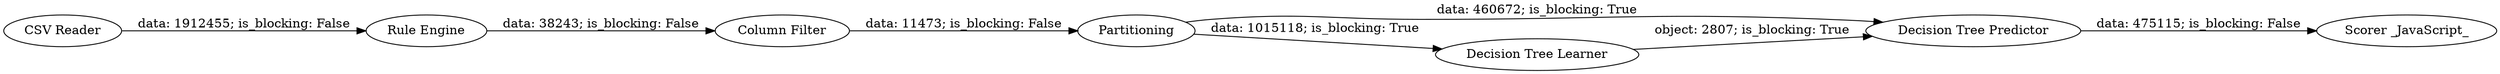 digraph {
	"-762902198110017889_5" [label="Column Filter"]
	"1646143025858780244_9" [label="Decision Tree Predictor"]
	"-762902198110017889_1" [label="CSV Reader"]
	"-762902198110017889_2" [label="Rule Engine"]
	"1646143025858780244_6" [label=Partitioning]
	"1646143025858780244_10" [label="Scorer _JavaScript_"]
	"1646143025858780244_8" [label="Decision Tree Learner"]
	"1646143025858780244_6" -> "1646143025858780244_9" [label="data: 460672; is_blocking: True"]
	"-762902198110017889_2" -> "-762902198110017889_5" [label="data: 38243; is_blocking: False"]
	"1646143025858780244_6" -> "1646143025858780244_8" [label="data: 1015118; is_blocking: True"]
	"1646143025858780244_9" -> "1646143025858780244_10" [label="data: 475115; is_blocking: False"]
	"-762902198110017889_1" -> "-762902198110017889_2" [label="data: 1912455; is_blocking: False"]
	"1646143025858780244_8" -> "1646143025858780244_9" [label="object: 2807; is_blocking: True"]
	"-762902198110017889_5" -> "1646143025858780244_6" [label="data: 11473; is_blocking: False"]
	rankdir=LR
}
